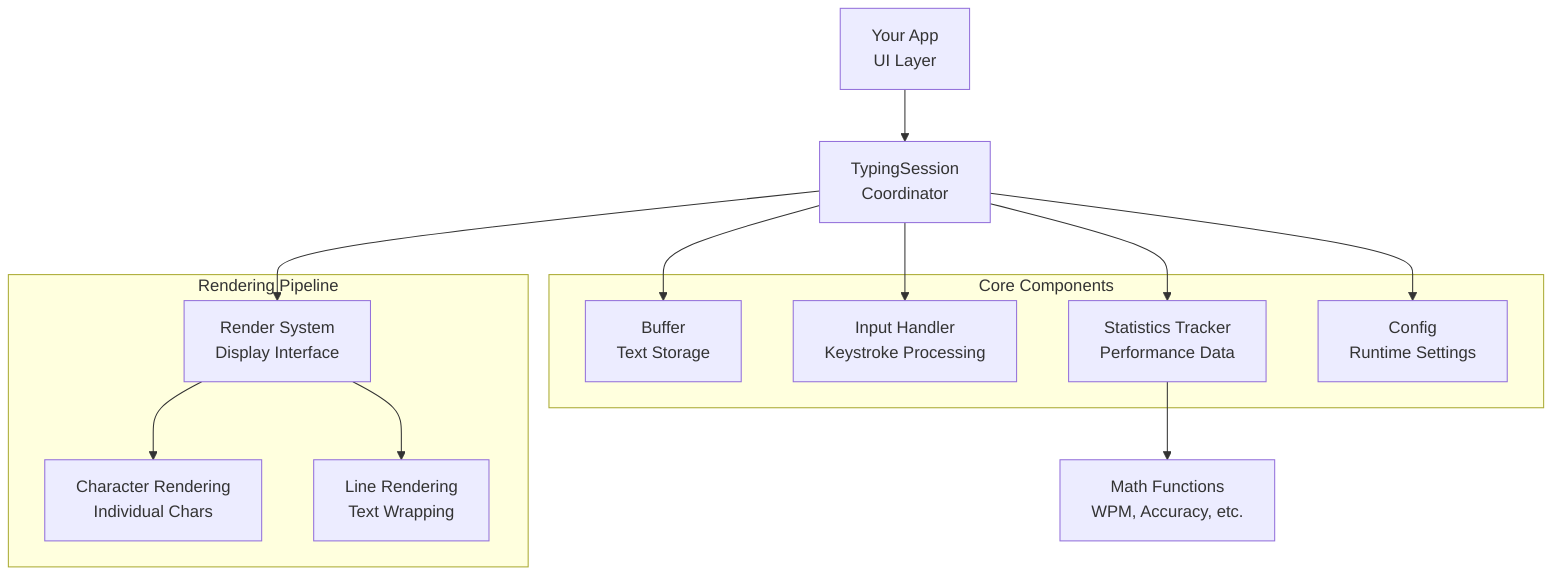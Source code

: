 graph TB
    A[TypingSession<br/>Coordinator] --> B[Buffer<br/>Text Storage]
    A --> C[Input Handler<br/>Keystroke Processing] 
    A --> D[Statistics Tracker<br/>Performance Data]
    A --> E[Config<br/>Runtime Settings]
    
    F[Your App<br/>UI Layer] --> A
    
    A --> G[Render System<br/>Display Interface]
    G --> H[Character Rendering<br/>Individual Chars]
    G --> I[Line Rendering<br/>Text Wrapping]
    
    D --> J[Math Functions<br/>WPM, Accuracy, etc.]
    
    subgraph "Core Components"
        B
        C
        D
        E
    end
    
    subgraph "Rendering Pipeline"
        G
        H
        I
    end